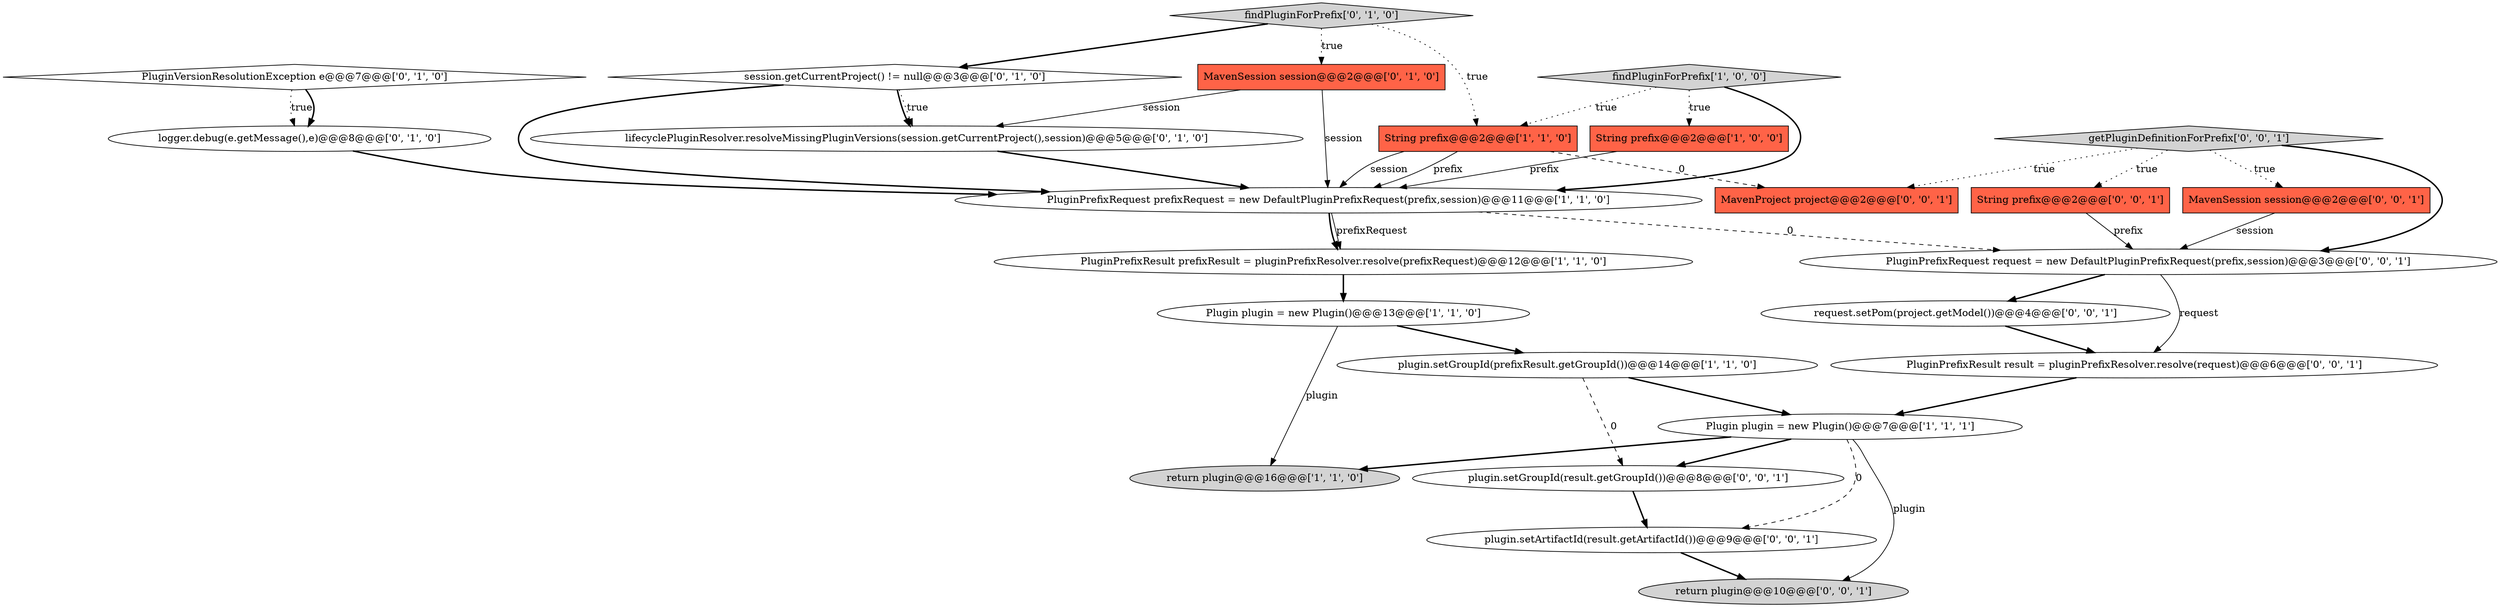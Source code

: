 digraph {
6 [style = filled, label = "String prefix@@@2@@@['1', '0', '0']", fillcolor = tomato, shape = box image = "AAA0AAABBB1BBB"];
5 [style = filled, label = "findPluginForPrefix['1', '0', '0']", fillcolor = lightgray, shape = diamond image = "AAA0AAABBB1BBB"];
1 [style = filled, label = "return plugin@@@16@@@['1', '1', '0']", fillcolor = lightgray, shape = ellipse image = "AAA0AAABBB1BBB"];
0 [style = filled, label = "Plugin plugin = new Plugin()@@@13@@@['1', '1', '0']", fillcolor = white, shape = ellipse image = "AAA0AAABBB1BBB"];
7 [style = filled, label = "String prefix@@@2@@@['1', '1', '0']", fillcolor = tomato, shape = box image = "AAA0AAABBB1BBB"];
15 [style = filled, label = "PluginPrefixResult result = pluginPrefixResolver.resolve(request)@@@6@@@['0', '0', '1']", fillcolor = white, shape = ellipse image = "AAA0AAABBB3BBB"];
21 [style = filled, label = "PluginPrefixRequest request = new DefaultPluginPrefixRequest(prefix,session)@@@3@@@['0', '0', '1']", fillcolor = white, shape = ellipse image = "AAA0AAABBB3BBB"];
19 [style = filled, label = "return plugin@@@10@@@['0', '0', '1']", fillcolor = lightgray, shape = ellipse image = "AAA0AAABBB3BBB"];
8 [style = filled, label = "plugin.setGroupId(prefixResult.getGroupId())@@@14@@@['1', '1', '0']", fillcolor = white, shape = ellipse image = "AAA0AAABBB1BBB"];
10 [style = filled, label = "logger.debug(e.getMessage(),e)@@@8@@@['0', '1', '0']", fillcolor = white, shape = ellipse image = "AAA1AAABBB2BBB"];
11 [style = filled, label = "session.getCurrentProject() != null@@@3@@@['0', '1', '0']", fillcolor = white, shape = diamond image = "AAA1AAABBB2BBB"];
14 [style = filled, label = "lifecyclePluginResolver.resolveMissingPluginVersions(session.getCurrentProject(),session)@@@5@@@['0', '1', '0']", fillcolor = white, shape = ellipse image = "AAA1AAABBB2BBB"];
3 [style = filled, label = "Plugin plugin = new Plugin()@@@7@@@['1', '1', '1']", fillcolor = white, shape = ellipse image = "AAA0AAABBB1BBB"];
13 [style = filled, label = "findPluginForPrefix['0', '1', '0']", fillcolor = lightgray, shape = diamond image = "AAA0AAABBB2BBB"];
18 [style = filled, label = "MavenSession session@@@2@@@['0', '0', '1']", fillcolor = tomato, shape = box image = "AAA0AAABBB3BBB"];
23 [style = filled, label = "MavenProject project@@@2@@@['0', '0', '1']", fillcolor = tomato, shape = box image = "AAA0AAABBB3BBB"];
2 [style = filled, label = "PluginPrefixResult prefixResult = pluginPrefixResolver.resolve(prefixRequest)@@@12@@@['1', '1', '0']", fillcolor = white, shape = ellipse image = "AAA0AAABBB1BBB"];
4 [style = filled, label = "PluginPrefixRequest prefixRequest = new DefaultPluginPrefixRequest(prefix,session)@@@11@@@['1', '1', '0']", fillcolor = white, shape = ellipse image = "AAA0AAABBB1BBB"];
20 [style = filled, label = "getPluginDefinitionForPrefix['0', '0', '1']", fillcolor = lightgray, shape = diamond image = "AAA0AAABBB3BBB"];
22 [style = filled, label = "plugin.setGroupId(result.getGroupId())@@@8@@@['0', '0', '1']", fillcolor = white, shape = ellipse image = "AAA0AAABBB3BBB"];
17 [style = filled, label = "String prefix@@@2@@@['0', '0', '1']", fillcolor = tomato, shape = box image = "AAA0AAABBB3BBB"];
12 [style = filled, label = "PluginVersionResolutionException e@@@7@@@['0', '1', '0']", fillcolor = white, shape = diamond image = "AAA1AAABBB2BBB"];
24 [style = filled, label = "request.setPom(project.getModel())@@@4@@@['0', '0', '1']", fillcolor = white, shape = ellipse image = "AAA0AAABBB3BBB"];
16 [style = filled, label = "plugin.setArtifactId(result.getArtifactId())@@@9@@@['0', '0', '1']", fillcolor = white, shape = ellipse image = "AAA0AAABBB3BBB"];
9 [style = filled, label = "MavenSession session@@@2@@@['0', '1', '0']", fillcolor = tomato, shape = box image = "AAA0AAABBB2BBB"];
12->10 [style = dotted, label="true"];
11->4 [style = bold, label=""];
6->4 [style = solid, label="prefix"];
21->15 [style = solid, label="request"];
4->21 [style = dashed, label="0"];
3->16 [style = dashed, label="0"];
20->18 [style = dotted, label="true"];
16->19 [style = bold, label=""];
24->15 [style = bold, label=""];
22->16 [style = bold, label=""];
20->17 [style = dotted, label="true"];
17->21 [style = solid, label="prefix"];
0->8 [style = bold, label=""];
5->7 [style = dotted, label="true"];
21->24 [style = bold, label=""];
13->9 [style = dotted, label="true"];
11->14 [style = bold, label=""];
5->4 [style = bold, label=""];
3->1 [style = bold, label=""];
8->3 [style = bold, label=""];
3->19 [style = solid, label="plugin"];
4->2 [style = bold, label=""];
20->23 [style = dotted, label="true"];
20->21 [style = bold, label=""];
12->10 [style = bold, label=""];
5->6 [style = dotted, label="true"];
7->23 [style = dashed, label="0"];
13->11 [style = bold, label=""];
4->2 [style = solid, label="prefixRequest"];
11->14 [style = dotted, label="true"];
10->4 [style = bold, label=""];
9->14 [style = solid, label="session"];
7->4 [style = solid, label="prefix"];
15->3 [style = bold, label=""];
7->4 [style = solid, label="session"];
2->0 [style = bold, label=""];
18->21 [style = solid, label="session"];
3->22 [style = bold, label=""];
14->4 [style = bold, label=""];
13->7 [style = dotted, label="true"];
9->4 [style = solid, label="session"];
8->22 [style = dashed, label="0"];
0->1 [style = solid, label="plugin"];
}
